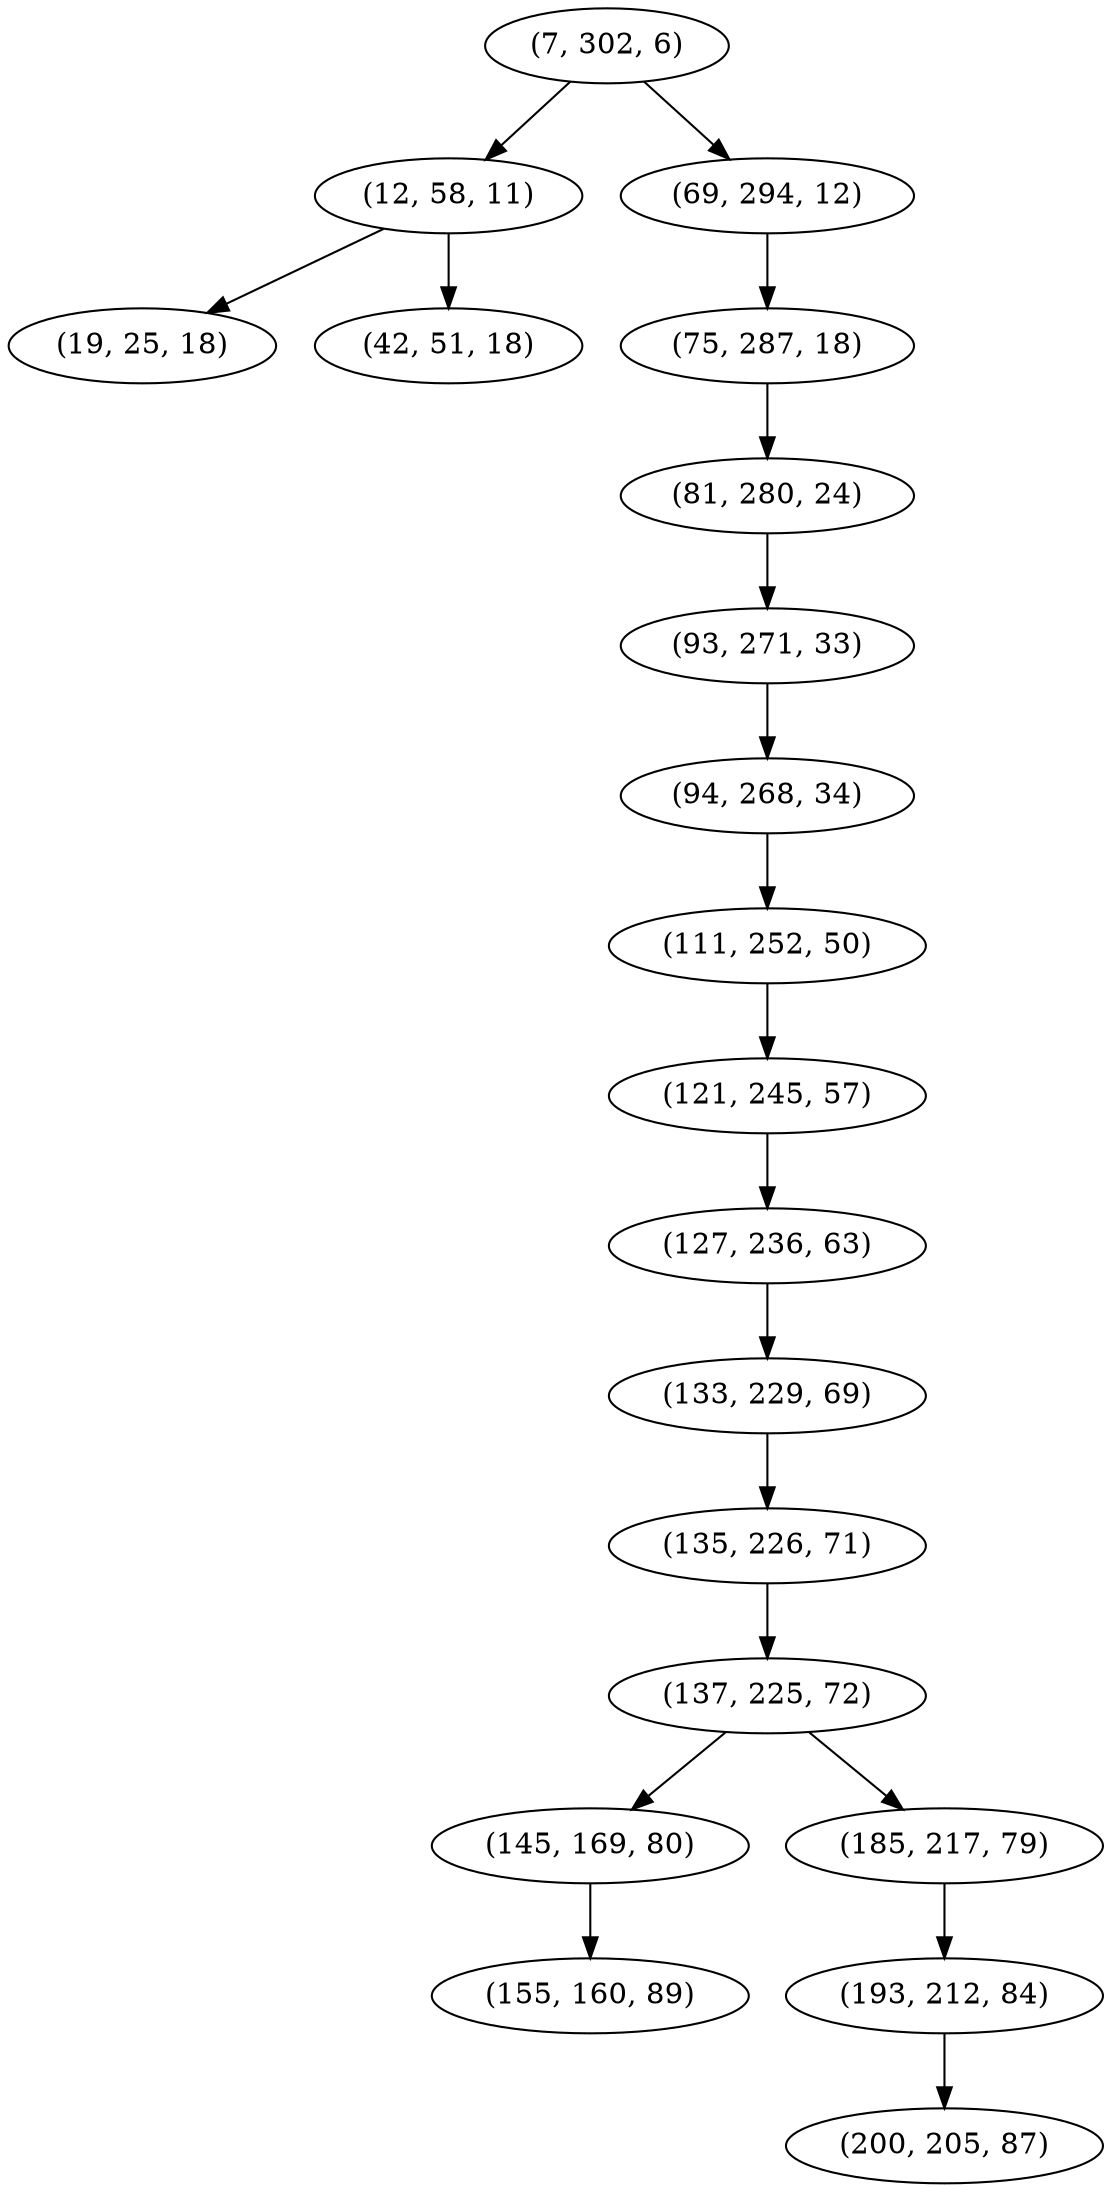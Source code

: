 digraph tree {
    "(7, 302, 6)";
    "(12, 58, 11)";
    "(19, 25, 18)";
    "(42, 51, 18)";
    "(69, 294, 12)";
    "(75, 287, 18)";
    "(81, 280, 24)";
    "(93, 271, 33)";
    "(94, 268, 34)";
    "(111, 252, 50)";
    "(121, 245, 57)";
    "(127, 236, 63)";
    "(133, 229, 69)";
    "(135, 226, 71)";
    "(137, 225, 72)";
    "(145, 169, 80)";
    "(155, 160, 89)";
    "(185, 217, 79)";
    "(193, 212, 84)";
    "(200, 205, 87)";
    "(7, 302, 6)" -> "(12, 58, 11)";
    "(7, 302, 6)" -> "(69, 294, 12)";
    "(12, 58, 11)" -> "(19, 25, 18)";
    "(12, 58, 11)" -> "(42, 51, 18)";
    "(69, 294, 12)" -> "(75, 287, 18)";
    "(75, 287, 18)" -> "(81, 280, 24)";
    "(81, 280, 24)" -> "(93, 271, 33)";
    "(93, 271, 33)" -> "(94, 268, 34)";
    "(94, 268, 34)" -> "(111, 252, 50)";
    "(111, 252, 50)" -> "(121, 245, 57)";
    "(121, 245, 57)" -> "(127, 236, 63)";
    "(127, 236, 63)" -> "(133, 229, 69)";
    "(133, 229, 69)" -> "(135, 226, 71)";
    "(135, 226, 71)" -> "(137, 225, 72)";
    "(137, 225, 72)" -> "(145, 169, 80)";
    "(137, 225, 72)" -> "(185, 217, 79)";
    "(145, 169, 80)" -> "(155, 160, 89)";
    "(185, 217, 79)" -> "(193, 212, 84)";
    "(193, 212, 84)" -> "(200, 205, 87)";
}

